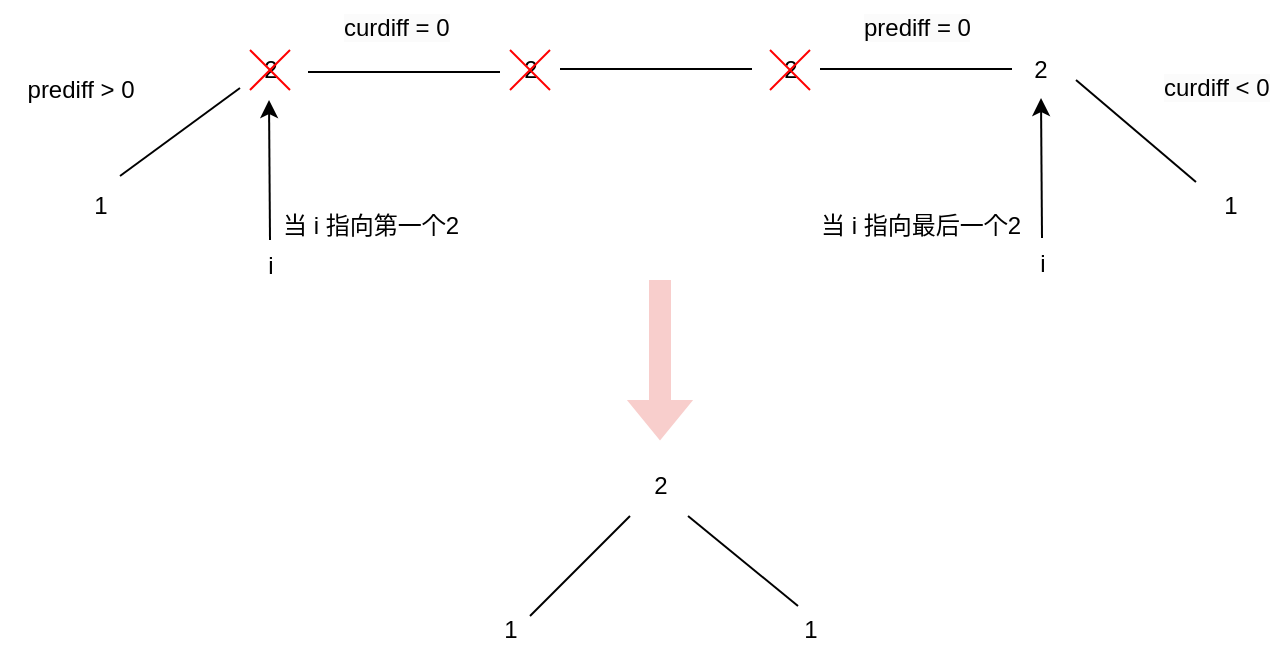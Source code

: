 <mxfile version="24.6.4" type="device">
  <diagram name="第 1 页" id="GzuQODZVngH-pZRp_Yt_">
    <mxGraphModel dx="707" dy="539" grid="1" gridSize="10" guides="1" tooltips="1" connect="1" arrows="1" fold="1" page="1" pageScale="1" pageWidth="827" pageHeight="1169" math="0" shadow="0">
      <root>
        <mxCell id="0" />
        <mxCell id="1" parent="0" />
        <mxCell id="vh6HGrzRIvcbnFgbfrMu-3" value="1" style="text;html=1;align=center;verticalAlign=middle;resizable=0;points=[];autosize=1;strokeColor=none;fillColor=none;" vertex="1" parent="1">
          <mxGeometry x="105" y="228" width="30" height="30" as="geometry" />
        </mxCell>
        <mxCell id="vh6HGrzRIvcbnFgbfrMu-4" value="" style="endArrow=none;html=1;rounded=0;entryX=0;entryY=0.8;entryDx=0;entryDy=0;entryPerimeter=0;" edge="1" parent="1" target="vh6HGrzRIvcbnFgbfrMu-5">
          <mxGeometry width="50" height="50" relative="1" as="geometry">
            <mxPoint x="130" y="228" as="sourcePoint" />
            <mxPoint x="180" y="178" as="targetPoint" />
          </mxGeometry>
        </mxCell>
        <mxCell id="vh6HGrzRIvcbnFgbfrMu-5" value="2" style="text;html=1;align=center;verticalAlign=middle;resizable=0;points=[];autosize=1;strokeColor=none;fillColor=none;" vertex="1" parent="1">
          <mxGeometry x="190" y="160" width="30" height="30" as="geometry" />
        </mxCell>
        <mxCell id="vh6HGrzRIvcbnFgbfrMu-6" value="" style="endArrow=none;html=1;rounded=0;exitX=1.133;exitY=0.533;exitDx=0;exitDy=0;exitPerimeter=0;" edge="1" parent="1" source="vh6HGrzRIvcbnFgbfrMu-5">
          <mxGeometry width="50" height="50" relative="1" as="geometry">
            <mxPoint x="290" y="190" as="sourcePoint" />
            <mxPoint x="320" y="176" as="targetPoint" />
          </mxGeometry>
        </mxCell>
        <mxCell id="vh6HGrzRIvcbnFgbfrMu-7" value="2" style="text;html=1;align=center;verticalAlign=middle;resizable=0;points=[];autosize=1;strokeColor=none;fillColor=none;" vertex="1" parent="1">
          <mxGeometry x="320" y="160" width="30" height="30" as="geometry" />
        </mxCell>
        <mxCell id="vh6HGrzRIvcbnFgbfrMu-8" value="" style="endArrow=none;html=1;rounded=0;exitX=1.133;exitY=0.533;exitDx=0;exitDy=0;exitPerimeter=0;" edge="1" parent="1">
          <mxGeometry width="50" height="50" relative="1" as="geometry">
            <mxPoint x="350" y="174.5" as="sourcePoint" />
            <mxPoint x="446" y="174.5" as="targetPoint" />
          </mxGeometry>
        </mxCell>
        <mxCell id="vh6HGrzRIvcbnFgbfrMu-9" value="2" style="text;html=1;align=center;verticalAlign=middle;resizable=0;points=[];autosize=1;strokeColor=none;fillColor=none;" vertex="1" parent="1">
          <mxGeometry x="450" y="160" width="30" height="30" as="geometry" />
        </mxCell>
        <mxCell id="vh6HGrzRIvcbnFgbfrMu-10" value="" style="endArrow=none;html=1;rounded=0;exitX=1.133;exitY=0.533;exitDx=0;exitDy=0;exitPerimeter=0;" edge="1" parent="1">
          <mxGeometry width="50" height="50" relative="1" as="geometry">
            <mxPoint x="480" y="174.5" as="sourcePoint" />
            <mxPoint x="576" y="174.5" as="targetPoint" />
          </mxGeometry>
        </mxCell>
        <mxCell id="vh6HGrzRIvcbnFgbfrMu-11" value="2" style="text;html=1;align=center;verticalAlign=middle;resizable=0;points=[];autosize=1;strokeColor=none;fillColor=none;" vertex="1" parent="1">
          <mxGeometry x="575" y="160" width="30" height="30" as="geometry" />
        </mxCell>
        <mxCell id="vh6HGrzRIvcbnFgbfrMu-12" value="" style="endArrow=none;html=1;rounded=0;entryX=1.1;entryY=0.667;entryDx=0;entryDy=0;entryPerimeter=0;exitX=-0.067;exitY=0.1;exitDx=0;exitDy=0;exitPerimeter=0;" edge="1" parent="1" source="vh6HGrzRIvcbnFgbfrMu-13" target="vh6HGrzRIvcbnFgbfrMu-11">
          <mxGeometry width="50" height="50" relative="1" as="geometry">
            <mxPoint x="650" y="220" as="sourcePoint" />
            <mxPoint x="665" y="221" as="targetPoint" />
          </mxGeometry>
        </mxCell>
        <mxCell id="vh6HGrzRIvcbnFgbfrMu-13" value="1" style="text;html=1;align=center;verticalAlign=middle;resizable=0;points=[];autosize=1;strokeColor=none;fillColor=none;" vertex="1" parent="1">
          <mxGeometry x="670" y="228" width="30" height="30" as="geometry" />
        </mxCell>
        <mxCell id="vh6HGrzRIvcbnFgbfrMu-14" value="prediff &amp;gt; 0" style="text;html=1;align=center;verticalAlign=middle;resizable=0;points=[];autosize=1;strokeColor=none;fillColor=none;" vertex="1" parent="1">
          <mxGeometry x="70" y="170" width="80" height="30" as="geometry" />
        </mxCell>
        <mxCell id="vh6HGrzRIvcbnFgbfrMu-15" value="&lt;span style=&quot;color: rgb(0, 0, 0); font-family: Helvetica; font-size: 12px; font-style: normal; font-variant-ligatures: normal; font-variant-caps: normal; font-weight: 400; letter-spacing: normal; orphans: 2; text-align: center; text-indent: 0px; text-transform: none; widows: 2; word-spacing: 0px; -webkit-text-stroke-width: 0px; white-space: nowrap; background-color: rgb(251, 251, 251); text-decoration-thickness: initial; text-decoration-style: initial; text-decoration-color: initial; display: inline !important; float: none;&quot;&gt;curdiff = 0&lt;/span&gt;" style="text;whiteSpace=wrap;html=1;" vertex="1" parent="1">
          <mxGeometry x="240" y="140" width="60" height="40" as="geometry" />
        </mxCell>
        <mxCell id="vh6HGrzRIvcbnFgbfrMu-16" value="&lt;span style=&quot;color: rgb(0, 0, 0); font-family: Helvetica; font-size: 12px; font-style: normal; font-variant-ligatures: normal; font-variant-caps: normal; font-weight: 400; letter-spacing: normal; orphans: 2; text-align: center; text-indent: 0px; text-transform: none; widows: 2; word-spacing: 0px; -webkit-text-stroke-width: 0px; white-space: nowrap; background-color: rgb(251, 251, 251); text-decoration-thickness: initial; text-decoration-style: initial; text-decoration-color: initial; display: inline !important; float: none;&quot;&gt;prediff = 0&lt;/span&gt;" style="text;whiteSpace=wrap;html=1;" vertex="1" parent="1">
          <mxGeometry x="500" y="140" width="60" height="40" as="geometry" />
        </mxCell>
        <mxCell id="vh6HGrzRIvcbnFgbfrMu-17" value="&lt;span style=&quot;color: rgb(0, 0, 0); font-family: Helvetica; font-size: 12px; font-style: normal; font-variant-ligatures: normal; font-variant-caps: normal; font-weight: 400; letter-spacing: normal; orphans: 2; text-align: center; text-indent: 0px; text-transform: none; widows: 2; word-spacing: 0px; -webkit-text-stroke-width: 0px; white-space: nowrap; background-color: rgb(251, 251, 251); text-decoration-thickness: initial; text-decoration-style: initial; text-decoration-color: initial; display: inline !important; float: none;&quot;&gt;curdiff &amp;lt; 0&lt;/span&gt;" style="text;whiteSpace=wrap;html=1;" vertex="1" parent="1">
          <mxGeometry x="650" y="170" width="60" height="30" as="geometry" />
        </mxCell>
        <mxCell id="vh6HGrzRIvcbnFgbfrMu-18" value="" style="endArrow=none;html=1;rounded=0;strokeColor=#FF0000;" edge="1" parent="1">
          <mxGeometry width="50" height="50" relative="1" as="geometry">
            <mxPoint x="195" y="185" as="sourcePoint" />
            <mxPoint x="215" y="165" as="targetPoint" />
          </mxGeometry>
        </mxCell>
        <mxCell id="vh6HGrzRIvcbnFgbfrMu-19" value="" style="endArrow=none;html=1;rounded=0;strokeColor=#FF0000;" edge="1" parent="1">
          <mxGeometry width="50" height="50" relative="1" as="geometry">
            <mxPoint x="215" y="185" as="sourcePoint" />
            <mxPoint x="195" y="165" as="targetPoint" />
          </mxGeometry>
        </mxCell>
        <mxCell id="vh6HGrzRIvcbnFgbfrMu-20" value="" style="endArrow=none;html=1;rounded=0;strokeColor=#FF0000;" edge="1" parent="1">
          <mxGeometry width="50" height="50" relative="1" as="geometry">
            <mxPoint x="325" y="185" as="sourcePoint" />
            <mxPoint x="345" y="165" as="targetPoint" />
          </mxGeometry>
        </mxCell>
        <mxCell id="vh6HGrzRIvcbnFgbfrMu-21" value="" style="endArrow=none;html=1;rounded=0;strokeColor=#FF0000;" edge="1" parent="1">
          <mxGeometry width="50" height="50" relative="1" as="geometry">
            <mxPoint x="345" y="185" as="sourcePoint" />
            <mxPoint x="325" y="165" as="targetPoint" />
          </mxGeometry>
        </mxCell>
        <mxCell id="vh6HGrzRIvcbnFgbfrMu-24" value="" style="endArrow=none;html=1;rounded=0;strokeColor=#FF0000;" edge="1" parent="1">
          <mxGeometry width="50" height="50" relative="1" as="geometry">
            <mxPoint x="455" y="185" as="sourcePoint" />
            <mxPoint x="475" y="165" as="targetPoint" />
          </mxGeometry>
        </mxCell>
        <mxCell id="vh6HGrzRIvcbnFgbfrMu-25" value="" style="endArrow=none;html=1;rounded=0;strokeColor=#FF0000;" edge="1" parent="1">
          <mxGeometry width="50" height="50" relative="1" as="geometry">
            <mxPoint x="475" y="185" as="sourcePoint" />
            <mxPoint x="455" y="165" as="targetPoint" />
          </mxGeometry>
        </mxCell>
        <mxCell id="vh6HGrzRIvcbnFgbfrMu-27" value="" style="endArrow=classic;html=1;rounded=0;" edge="1" parent="1">
          <mxGeometry width="50" height="50" relative="1" as="geometry">
            <mxPoint x="205" y="260" as="sourcePoint" />
            <mxPoint x="204.5" y="190" as="targetPoint" />
          </mxGeometry>
        </mxCell>
        <mxCell id="vh6HGrzRIvcbnFgbfrMu-28" value="i" style="text;html=1;align=center;verticalAlign=middle;resizable=0;points=[];autosize=1;strokeColor=none;fillColor=none;" vertex="1" parent="1">
          <mxGeometry x="190" y="258" width="30" height="30" as="geometry" />
        </mxCell>
        <mxCell id="vh6HGrzRIvcbnFgbfrMu-30" value="当 i 指向第一个2" style="text;html=1;align=center;verticalAlign=middle;resizable=0;points=[];autosize=1;strokeColor=none;fillColor=none;" vertex="1" parent="1">
          <mxGeometry x="200" y="238" width="110" height="30" as="geometry" />
        </mxCell>
        <mxCell id="vh6HGrzRIvcbnFgbfrMu-31" value="" style="endArrow=classic;html=1;rounded=0;" edge="1" parent="1">
          <mxGeometry width="50" height="50" relative="1" as="geometry">
            <mxPoint x="591" y="259" as="sourcePoint" />
            <mxPoint x="590.5" y="189" as="targetPoint" />
          </mxGeometry>
        </mxCell>
        <mxCell id="vh6HGrzRIvcbnFgbfrMu-32" value="i" style="text;html=1;align=center;verticalAlign=middle;resizable=0;points=[];autosize=1;strokeColor=none;fillColor=none;" vertex="1" parent="1">
          <mxGeometry x="576" y="257" width="30" height="30" as="geometry" />
        </mxCell>
        <mxCell id="vh6HGrzRIvcbnFgbfrMu-33" value="当 i 指向最后一个2" style="text;html=1;align=center;verticalAlign=middle;resizable=0;points=[];autosize=1;strokeColor=none;fillColor=none;" vertex="1" parent="1">
          <mxGeometry x="470" y="238" width="120" height="30" as="geometry" />
        </mxCell>
        <mxCell id="vh6HGrzRIvcbnFgbfrMu-35" value="" style="shape=flexArrow;endArrow=classic;html=1;rounded=0;fillColor=#F8CECC;strokeColor=#F8CECC;" edge="1" parent="1">
          <mxGeometry width="50" height="50" relative="1" as="geometry">
            <mxPoint x="400" y="280" as="sourcePoint" />
            <mxPoint x="400" y="360" as="targetPoint" />
          </mxGeometry>
        </mxCell>
        <mxCell id="vh6HGrzRIvcbnFgbfrMu-36" value="" style="endArrow=none;html=1;rounded=0;" edge="1" parent="1">
          <mxGeometry width="50" height="50" relative="1" as="geometry">
            <mxPoint x="335" y="448" as="sourcePoint" />
            <mxPoint x="385" y="398" as="targetPoint" />
          </mxGeometry>
        </mxCell>
        <mxCell id="vh6HGrzRIvcbnFgbfrMu-37" value="1" style="text;html=1;align=center;verticalAlign=middle;resizable=0;points=[];autosize=1;strokeColor=none;fillColor=none;" vertex="1" parent="1">
          <mxGeometry x="310" y="440" width="30" height="30" as="geometry" />
        </mxCell>
        <mxCell id="vh6HGrzRIvcbnFgbfrMu-39" value="2" style="text;html=1;align=center;verticalAlign=middle;resizable=0;points=[];autosize=1;strokeColor=none;fillColor=none;" vertex="1" parent="1">
          <mxGeometry x="385" y="368" width="30" height="30" as="geometry" />
        </mxCell>
        <mxCell id="vh6HGrzRIvcbnFgbfrMu-40" value="" style="endArrow=none;html=1;rounded=0;" edge="1" parent="1">
          <mxGeometry width="50" height="50" relative="1" as="geometry">
            <mxPoint x="469" y="443" as="sourcePoint" />
            <mxPoint x="414" y="398" as="targetPoint" />
          </mxGeometry>
        </mxCell>
        <mxCell id="vh6HGrzRIvcbnFgbfrMu-42" value="1" style="text;html=1;align=center;verticalAlign=middle;resizable=0;points=[];autosize=1;strokeColor=none;fillColor=none;" vertex="1" parent="1">
          <mxGeometry x="460" y="440" width="30" height="30" as="geometry" />
        </mxCell>
      </root>
    </mxGraphModel>
  </diagram>
</mxfile>
